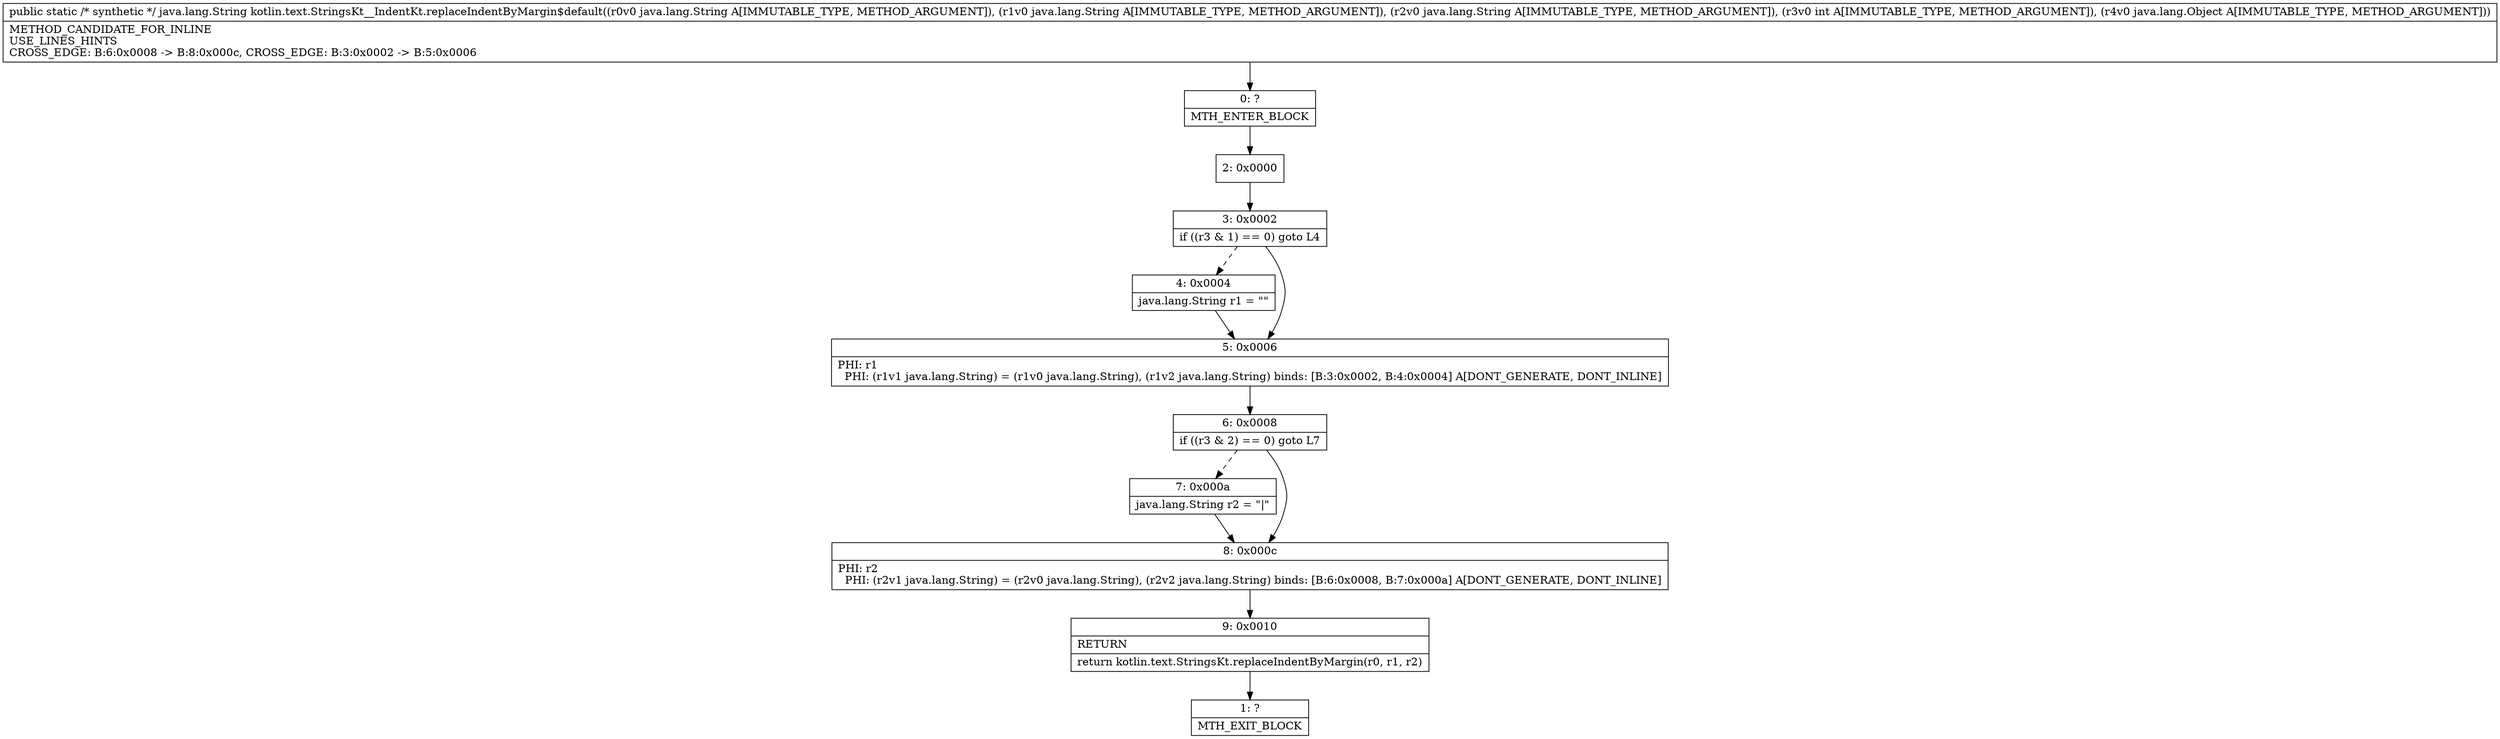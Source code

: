 digraph "CFG forkotlin.text.StringsKt__IndentKt.replaceIndentByMargin$default(Ljava\/lang\/String;Ljava\/lang\/String;Ljava\/lang\/String;ILjava\/lang\/Object;)Ljava\/lang\/String;" {
Node_0 [shape=record,label="{0\:\ ?|MTH_ENTER_BLOCK\l}"];
Node_2 [shape=record,label="{2\:\ 0x0000}"];
Node_3 [shape=record,label="{3\:\ 0x0002|if ((r3 & 1) == 0) goto L4\l}"];
Node_4 [shape=record,label="{4\:\ 0x0004|java.lang.String r1 = \"\"\l}"];
Node_5 [shape=record,label="{5\:\ 0x0006|PHI: r1 \l  PHI: (r1v1 java.lang.String) = (r1v0 java.lang.String), (r1v2 java.lang.String) binds: [B:3:0x0002, B:4:0x0004] A[DONT_GENERATE, DONT_INLINE]\l}"];
Node_6 [shape=record,label="{6\:\ 0x0008|if ((r3 & 2) == 0) goto L7\l}"];
Node_7 [shape=record,label="{7\:\ 0x000a|java.lang.String r2 = \"\|\"\l}"];
Node_8 [shape=record,label="{8\:\ 0x000c|PHI: r2 \l  PHI: (r2v1 java.lang.String) = (r2v0 java.lang.String), (r2v2 java.lang.String) binds: [B:6:0x0008, B:7:0x000a] A[DONT_GENERATE, DONT_INLINE]\l}"];
Node_9 [shape=record,label="{9\:\ 0x0010|RETURN\l|return kotlin.text.StringsKt.replaceIndentByMargin(r0, r1, r2)\l}"];
Node_1 [shape=record,label="{1\:\ ?|MTH_EXIT_BLOCK\l}"];
MethodNode[shape=record,label="{public static \/* synthetic *\/ java.lang.String kotlin.text.StringsKt__IndentKt.replaceIndentByMargin$default((r0v0 java.lang.String A[IMMUTABLE_TYPE, METHOD_ARGUMENT]), (r1v0 java.lang.String A[IMMUTABLE_TYPE, METHOD_ARGUMENT]), (r2v0 java.lang.String A[IMMUTABLE_TYPE, METHOD_ARGUMENT]), (r3v0 int A[IMMUTABLE_TYPE, METHOD_ARGUMENT]), (r4v0 java.lang.Object A[IMMUTABLE_TYPE, METHOD_ARGUMENT]))  | METHOD_CANDIDATE_FOR_INLINE\lUSE_LINES_HINTS\lCROSS_EDGE: B:6:0x0008 \-\> B:8:0x000c, CROSS_EDGE: B:3:0x0002 \-\> B:5:0x0006\l}"];
MethodNode -> Node_0;Node_0 -> Node_2;
Node_2 -> Node_3;
Node_3 -> Node_4[style=dashed];
Node_3 -> Node_5;
Node_4 -> Node_5;
Node_5 -> Node_6;
Node_6 -> Node_7[style=dashed];
Node_6 -> Node_8;
Node_7 -> Node_8;
Node_8 -> Node_9;
Node_9 -> Node_1;
}

